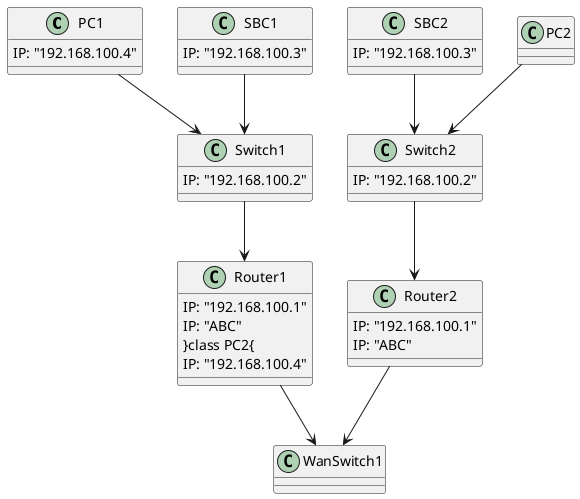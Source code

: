 @startuml
    class PC1{
        IP: "192.168.100.4"
        }
    class SBC1{
        IP: "192.168.100.3"
        }
    class Switch1{
        IP: "192.168.100.2"
        }
    class Router1{
        IP: "192.168.100.1"
        IP: "ABC"
        }class PC2{
        IP: "192.168.100.4"
        }
    class SBC2{
        IP: "192.168.100.3"
        }
    class Switch2{
        IP: "192.168.100.2"
        }
    class Router2{
        IP: "192.168.100.1"
        IP: "ABC"
        }
    PC2 --> Switch2
    SBC2 --> Switch2
    Switch2 --> Router2
    Router2 --> WanSwitch1
    PC1 --> Switch1
    SBC1 --> Switch1
    Switch1 --> Router1
    Router1 --> WanSwitch1
@enduml